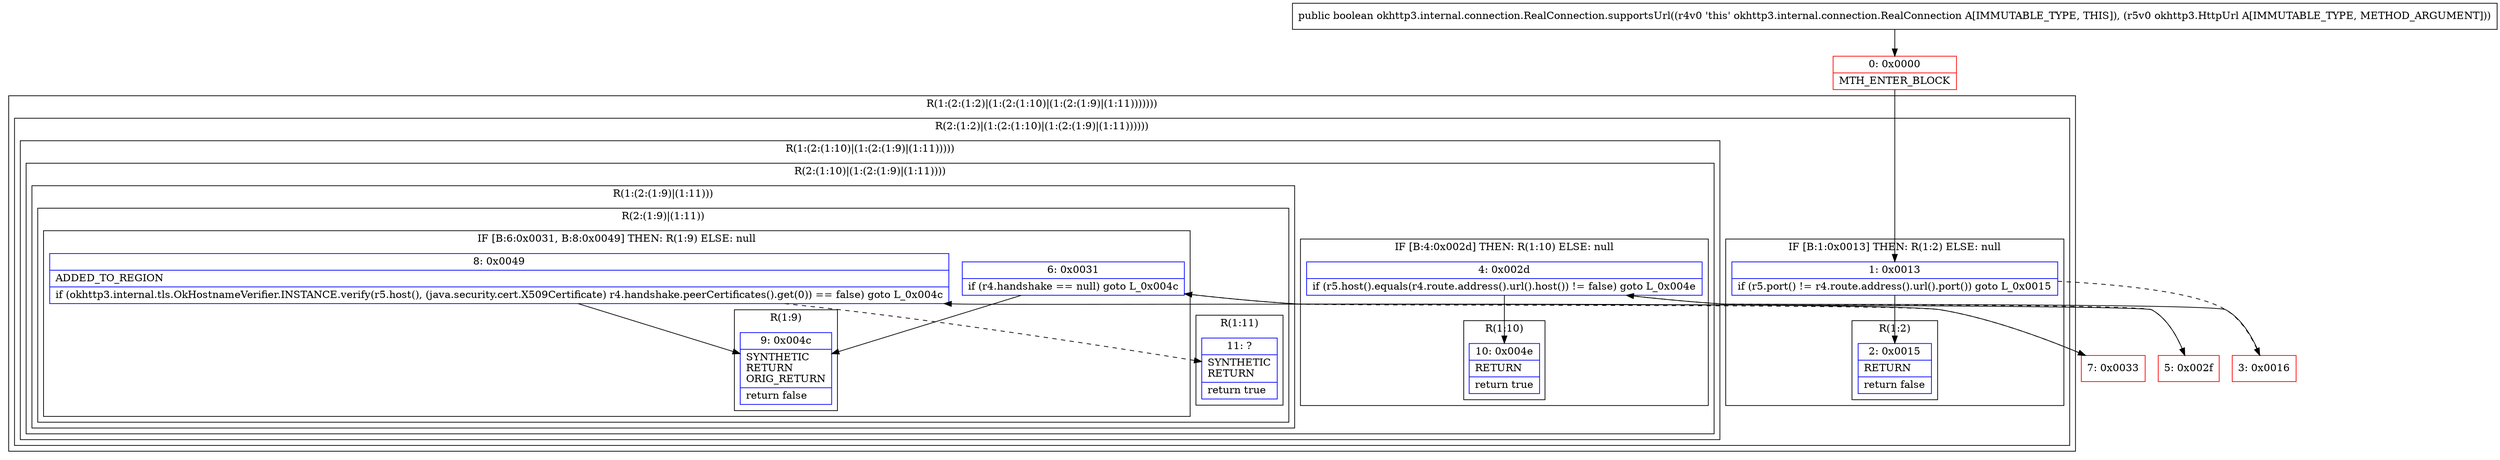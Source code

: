 digraph "CFG forokhttp3.internal.connection.RealConnection.supportsUrl(Lokhttp3\/HttpUrl;)Z" {
subgraph cluster_Region_451367052 {
label = "R(1:(2:(1:2)|(1:(2:(1:10)|(1:(2:(1:9)|(1:11)))))))";
node [shape=record,color=blue];
subgraph cluster_Region_1386604409 {
label = "R(2:(1:2)|(1:(2:(1:10)|(1:(2:(1:9)|(1:11))))))";
node [shape=record,color=blue];
subgraph cluster_IfRegion_115903801 {
label = "IF [B:1:0x0013] THEN: R(1:2) ELSE: null";
node [shape=record,color=blue];
Node_1 [shape=record,label="{1\:\ 0x0013|if (r5.port() != r4.route.address().url().port()) goto L_0x0015\l}"];
subgraph cluster_Region_1056204516 {
label = "R(1:2)";
node [shape=record,color=blue];
Node_2 [shape=record,label="{2\:\ 0x0015|RETURN\l|return false\l}"];
}
}
subgraph cluster_Region_515318406 {
label = "R(1:(2:(1:10)|(1:(2:(1:9)|(1:11)))))";
node [shape=record,color=blue];
subgraph cluster_Region_1666482182 {
label = "R(2:(1:10)|(1:(2:(1:9)|(1:11))))";
node [shape=record,color=blue];
subgraph cluster_IfRegion_555178000 {
label = "IF [B:4:0x002d] THEN: R(1:10) ELSE: null";
node [shape=record,color=blue];
Node_4 [shape=record,label="{4\:\ 0x002d|if (r5.host().equals(r4.route.address().url().host()) != false) goto L_0x004e\l}"];
subgraph cluster_Region_1019861392 {
label = "R(1:10)";
node [shape=record,color=blue];
Node_10 [shape=record,label="{10\:\ 0x004e|RETURN\l|return true\l}"];
}
}
subgraph cluster_Region_458059677 {
label = "R(1:(2:(1:9)|(1:11)))";
node [shape=record,color=blue];
subgraph cluster_Region_1549699138 {
label = "R(2:(1:9)|(1:11))";
node [shape=record,color=blue];
subgraph cluster_IfRegion_1192397825 {
label = "IF [B:6:0x0031, B:8:0x0049] THEN: R(1:9) ELSE: null";
node [shape=record,color=blue];
Node_6 [shape=record,label="{6\:\ 0x0031|if (r4.handshake == null) goto L_0x004c\l}"];
Node_8 [shape=record,label="{8\:\ 0x0049|ADDED_TO_REGION\l|if (okhttp3.internal.tls.OkHostnameVerifier.INSTANCE.verify(r5.host(), (java.security.cert.X509Certificate) r4.handshake.peerCertificates().get(0)) == false) goto L_0x004c\l}"];
subgraph cluster_Region_895862826 {
label = "R(1:9)";
node [shape=record,color=blue];
Node_9 [shape=record,label="{9\:\ 0x004c|SYNTHETIC\lRETURN\lORIG_RETURN\l|return false\l}"];
}
}
subgraph cluster_Region_1160013980 {
label = "R(1:11)";
node [shape=record,color=blue];
Node_11 [shape=record,label="{11\:\ ?|SYNTHETIC\lRETURN\l|return true\l}"];
}
}
}
}
}
}
}
Node_0 [shape=record,color=red,label="{0\:\ 0x0000|MTH_ENTER_BLOCK\l}"];
Node_3 [shape=record,color=red,label="{3\:\ 0x0016}"];
Node_5 [shape=record,color=red,label="{5\:\ 0x002f}"];
Node_7 [shape=record,color=red,label="{7\:\ 0x0033}"];
MethodNode[shape=record,label="{public boolean okhttp3.internal.connection.RealConnection.supportsUrl((r4v0 'this' okhttp3.internal.connection.RealConnection A[IMMUTABLE_TYPE, THIS]), (r5v0 okhttp3.HttpUrl A[IMMUTABLE_TYPE, METHOD_ARGUMENT])) }"];
MethodNode -> Node_0;
Node_1 -> Node_2;
Node_1 -> Node_3[style=dashed];
Node_4 -> Node_5[style=dashed];
Node_4 -> Node_10;
Node_6 -> Node_7[style=dashed];
Node_6 -> Node_9;
Node_8 -> Node_9;
Node_8 -> Node_11[style=dashed];
Node_0 -> Node_1;
Node_3 -> Node_4;
Node_5 -> Node_6;
Node_7 -> Node_8;
}

